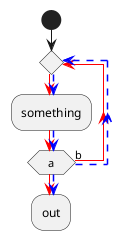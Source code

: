{
  "sha1": "1wg1x4tpg9w2j7yu4fcrzujxqfg53sx",
  "insertion": {
    "when": "2024-05-30T20:48:19.814Z",
    "user": "plantuml@gmail.com"
  }
}
@startuml
    skinparam colorArrowSeparationSpace 2
    start
   repeat
        -[#red;#blue,dashed]->
       :something;
       -[#red;#blue,dashed]->
   repeat while(a)is(b) -[#red;#blue,dashed]->
      -[#red;#blue,dashed]->
      :out;
@enduml
